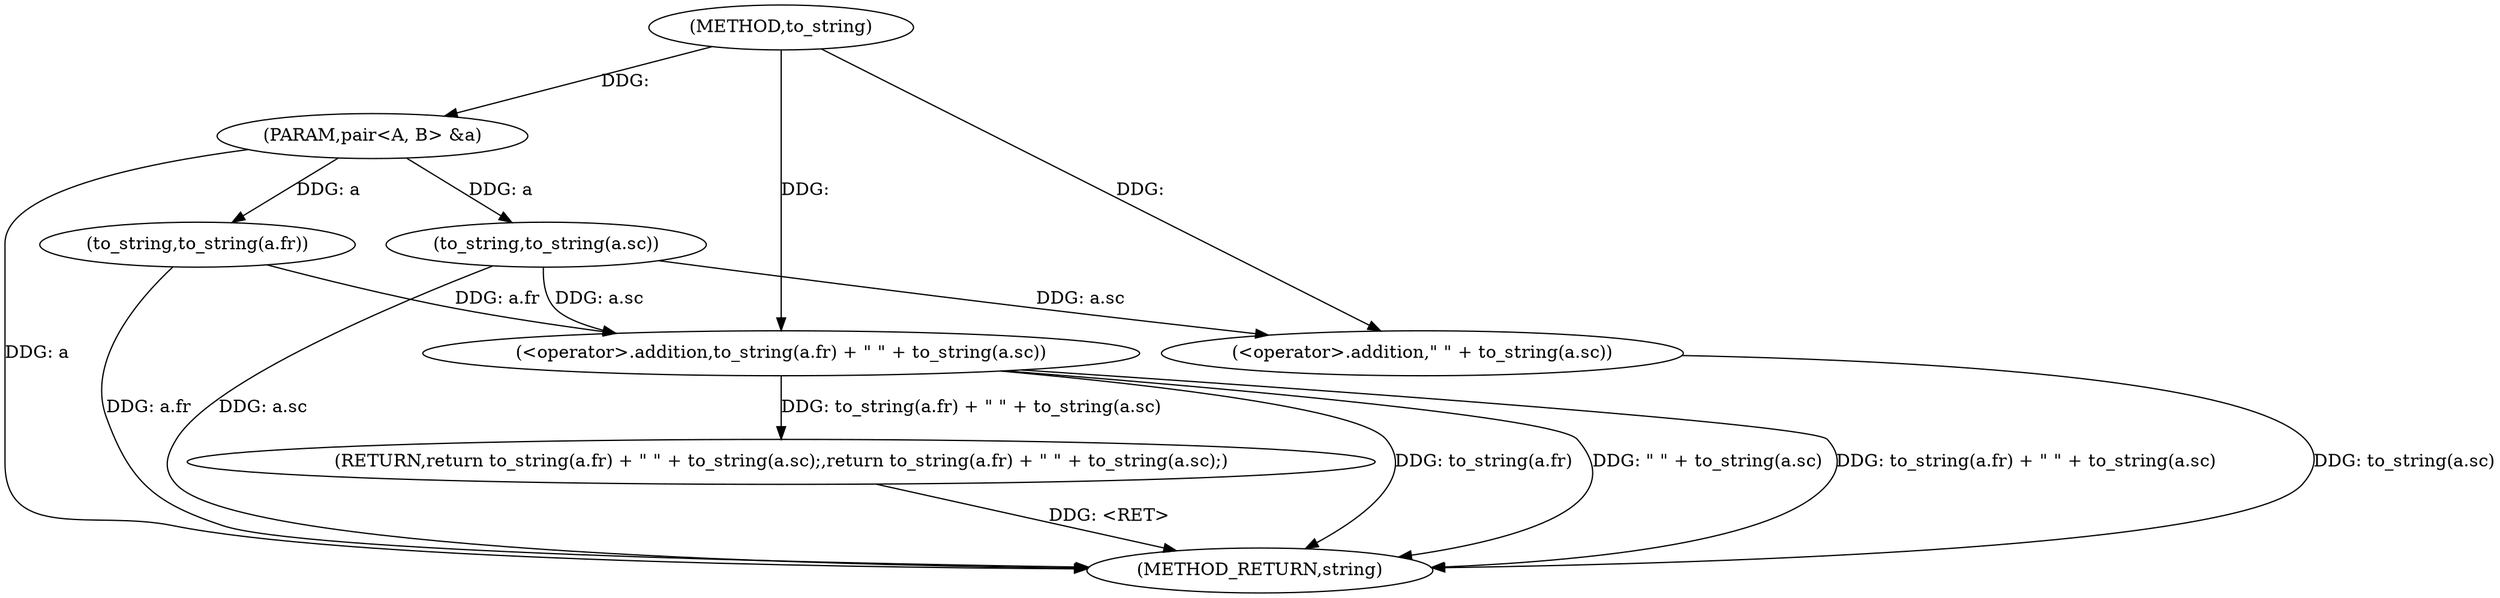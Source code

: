 digraph "to_string" {  
"1000147" [label = "(METHOD,to_string)" ]
"1000162" [label = "(METHOD_RETURN,string)" ]
"1000148" [label = "(PARAM,pair<A, B> &a)" ]
"1000150" [label = "(RETURN,return to_string(a.fr) + \" \" + to_string(a.sc);,return to_string(a.fr) + \" \" + to_string(a.sc);)" ]
"1000151" [label = "(<operator>.addition,to_string(a.fr) + \" \" + to_string(a.sc))" ]
"1000152" [label = "(to_string,to_string(a.fr))" ]
"1000156" [label = "(<operator>.addition,\" \" + to_string(a.sc))" ]
"1000158" [label = "(to_string,to_string(a.sc))" ]
  "1000148" -> "1000162"  [ label = "DDG: a"] 
  "1000152" -> "1000162"  [ label = "DDG: a.fr"] 
  "1000151" -> "1000162"  [ label = "DDG: to_string(a.fr)"] 
  "1000158" -> "1000162"  [ label = "DDG: a.sc"] 
  "1000156" -> "1000162"  [ label = "DDG: to_string(a.sc)"] 
  "1000151" -> "1000162"  [ label = "DDG: \" \" + to_string(a.sc)"] 
  "1000151" -> "1000162"  [ label = "DDG: to_string(a.fr) + \" \" + to_string(a.sc)"] 
  "1000150" -> "1000162"  [ label = "DDG: <RET>"] 
  "1000147" -> "1000148"  [ label = "DDG: "] 
  "1000151" -> "1000150"  [ label = "DDG: to_string(a.fr) + \" \" + to_string(a.sc)"] 
  "1000147" -> "1000151"  [ label = "DDG: "] 
  "1000158" -> "1000151"  [ label = "DDG: a.sc"] 
  "1000152" -> "1000151"  [ label = "DDG: a.fr"] 
  "1000148" -> "1000152"  [ label = "DDG: a"] 
  "1000147" -> "1000156"  [ label = "DDG: "] 
  "1000158" -> "1000156"  [ label = "DDG: a.sc"] 
  "1000148" -> "1000158"  [ label = "DDG: a"] 
}
